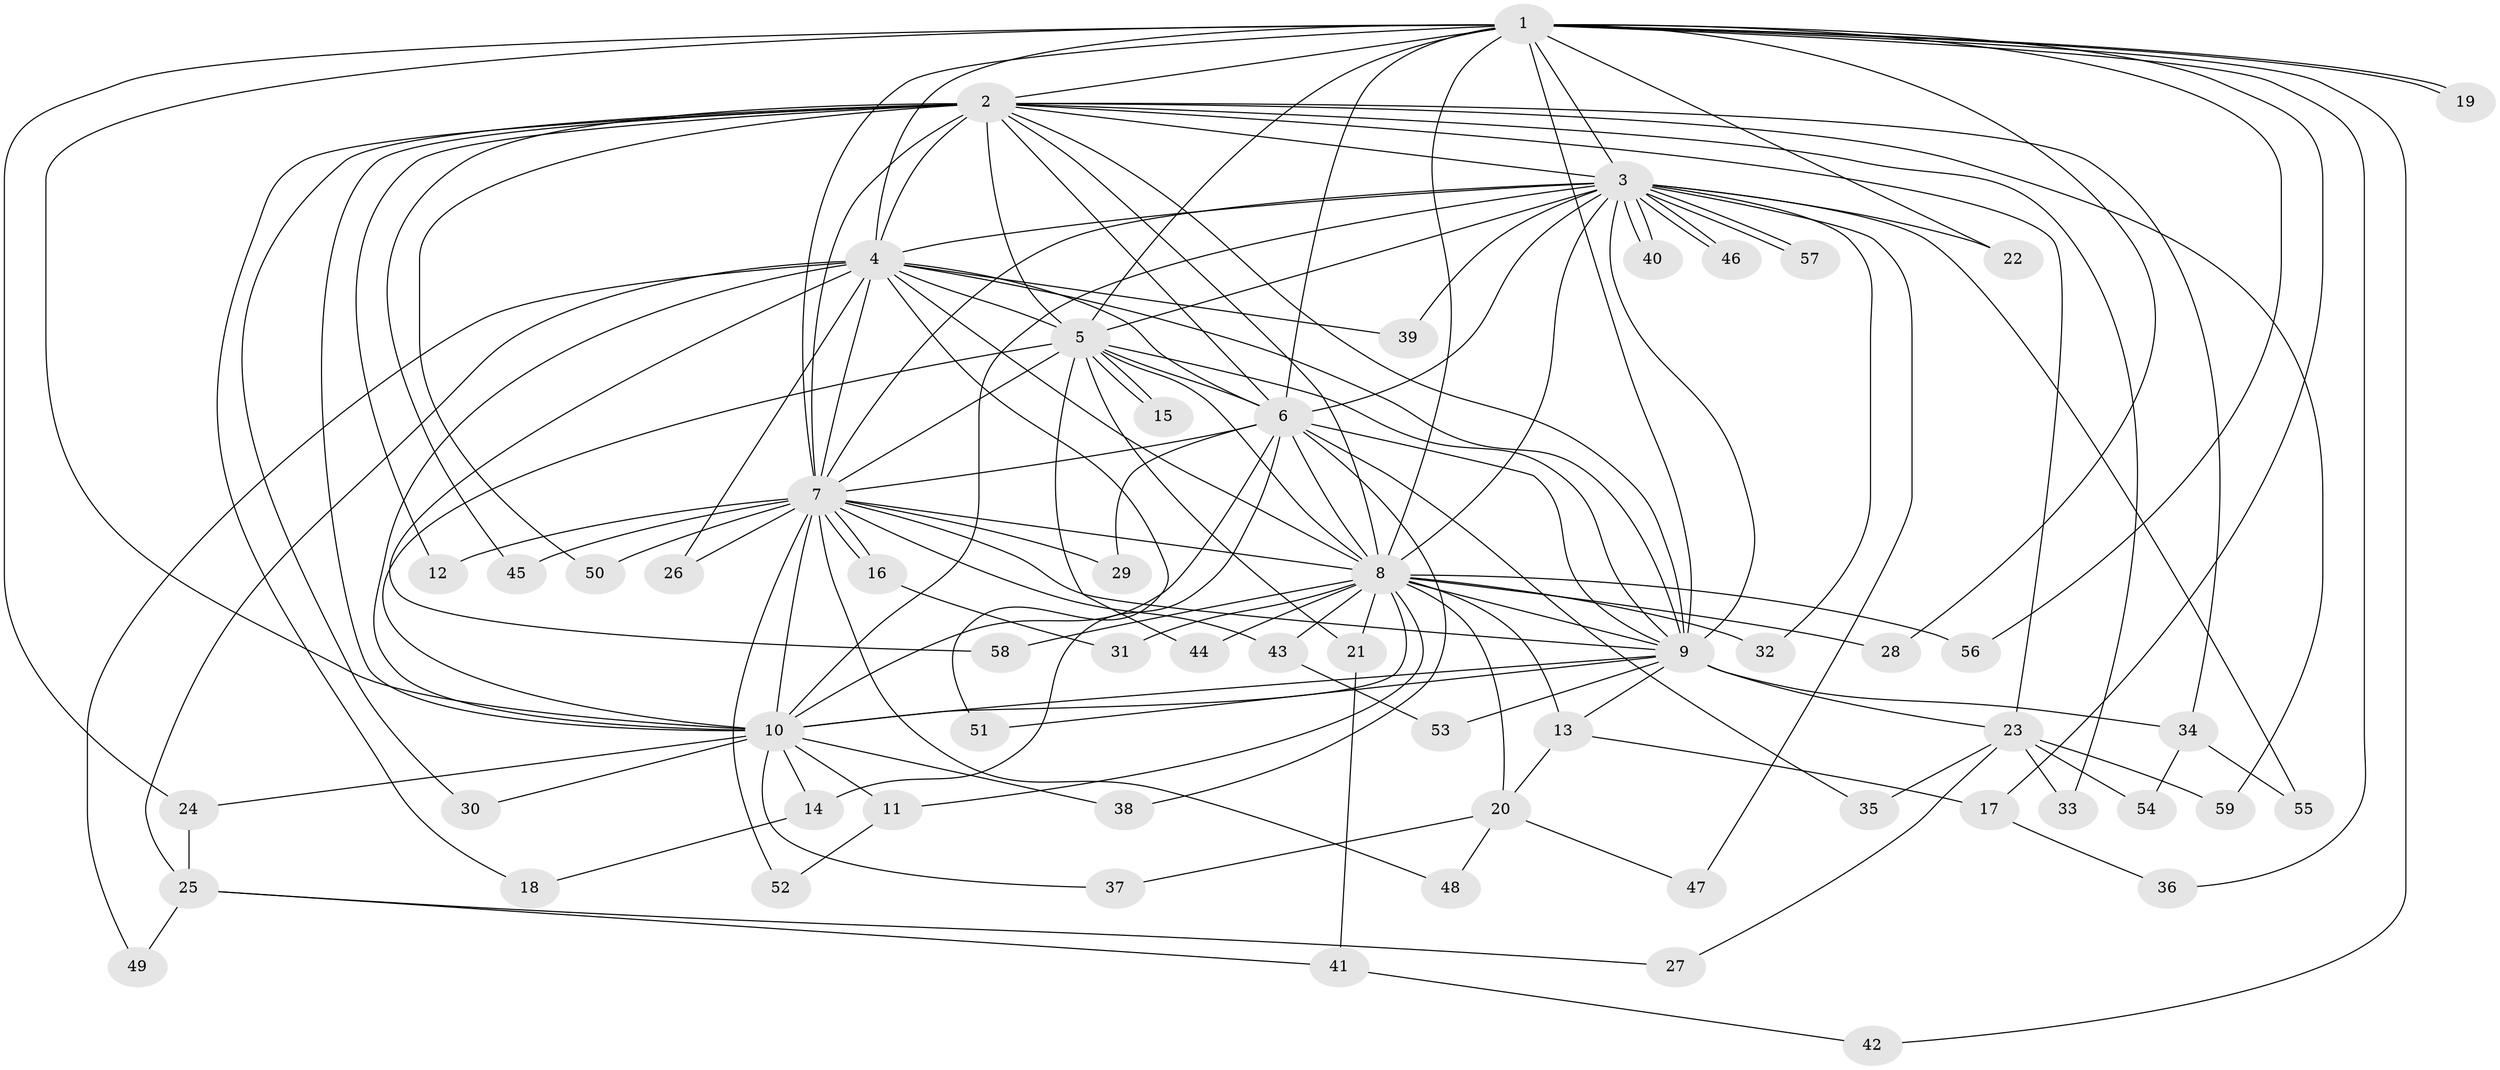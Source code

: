 // Generated by graph-tools (version 1.1) at 2025/44/03/09/25 04:44:26]
// undirected, 59 vertices, 143 edges
graph export_dot {
graph [start="1"]
  node [color=gray90,style=filled];
  1;
  2;
  3;
  4;
  5;
  6;
  7;
  8;
  9;
  10;
  11;
  12;
  13;
  14;
  15;
  16;
  17;
  18;
  19;
  20;
  21;
  22;
  23;
  24;
  25;
  26;
  27;
  28;
  29;
  30;
  31;
  32;
  33;
  34;
  35;
  36;
  37;
  38;
  39;
  40;
  41;
  42;
  43;
  44;
  45;
  46;
  47;
  48;
  49;
  50;
  51;
  52;
  53;
  54;
  55;
  56;
  57;
  58;
  59;
  1 -- 2;
  1 -- 3;
  1 -- 4;
  1 -- 5;
  1 -- 6;
  1 -- 7;
  1 -- 8;
  1 -- 9;
  1 -- 10;
  1 -- 17;
  1 -- 19;
  1 -- 19;
  1 -- 22;
  1 -- 24;
  1 -- 28;
  1 -- 36;
  1 -- 42;
  1 -- 56;
  2 -- 3;
  2 -- 4;
  2 -- 5;
  2 -- 6;
  2 -- 7;
  2 -- 8;
  2 -- 9;
  2 -- 10;
  2 -- 12;
  2 -- 18;
  2 -- 23;
  2 -- 30;
  2 -- 33;
  2 -- 34;
  2 -- 45;
  2 -- 50;
  2 -- 59;
  3 -- 4;
  3 -- 5;
  3 -- 6;
  3 -- 7;
  3 -- 8;
  3 -- 9;
  3 -- 10;
  3 -- 22;
  3 -- 32;
  3 -- 39;
  3 -- 40;
  3 -- 40;
  3 -- 46;
  3 -- 46;
  3 -- 47;
  3 -- 55;
  3 -- 57;
  3 -- 57;
  4 -- 5;
  4 -- 6;
  4 -- 7;
  4 -- 8;
  4 -- 9;
  4 -- 10;
  4 -- 25;
  4 -- 26;
  4 -- 39;
  4 -- 49;
  4 -- 51;
  4 -- 58;
  5 -- 6;
  5 -- 7;
  5 -- 8;
  5 -- 9;
  5 -- 10;
  5 -- 15;
  5 -- 15;
  5 -- 21;
  5 -- 44;
  6 -- 7;
  6 -- 8;
  6 -- 9;
  6 -- 10;
  6 -- 14;
  6 -- 29;
  6 -- 35;
  6 -- 38;
  7 -- 8;
  7 -- 9;
  7 -- 10;
  7 -- 12;
  7 -- 16;
  7 -- 16;
  7 -- 26;
  7 -- 29;
  7 -- 43;
  7 -- 45;
  7 -- 48;
  7 -- 50;
  7 -- 52;
  8 -- 9;
  8 -- 10;
  8 -- 11;
  8 -- 13;
  8 -- 20;
  8 -- 21;
  8 -- 28;
  8 -- 31;
  8 -- 32;
  8 -- 43;
  8 -- 44;
  8 -- 56;
  8 -- 58;
  9 -- 10;
  9 -- 13;
  9 -- 23;
  9 -- 34;
  9 -- 51;
  9 -- 53;
  10 -- 11;
  10 -- 14;
  10 -- 24;
  10 -- 30;
  10 -- 37;
  10 -- 38;
  11 -- 52;
  13 -- 17;
  13 -- 20;
  14 -- 18;
  16 -- 31;
  17 -- 36;
  20 -- 37;
  20 -- 47;
  20 -- 48;
  21 -- 41;
  23 -- 27;
  23 -- 33;
  23 -- 35;
  23 -- 54;
  23 -- 59;
  24 -- 25;
  25 -- 27;
  25 -- 41;
  25 -- 49;
  34 -- 54;
  34 -- 55;
  41 -- 42;
  43 -- 53;
}
